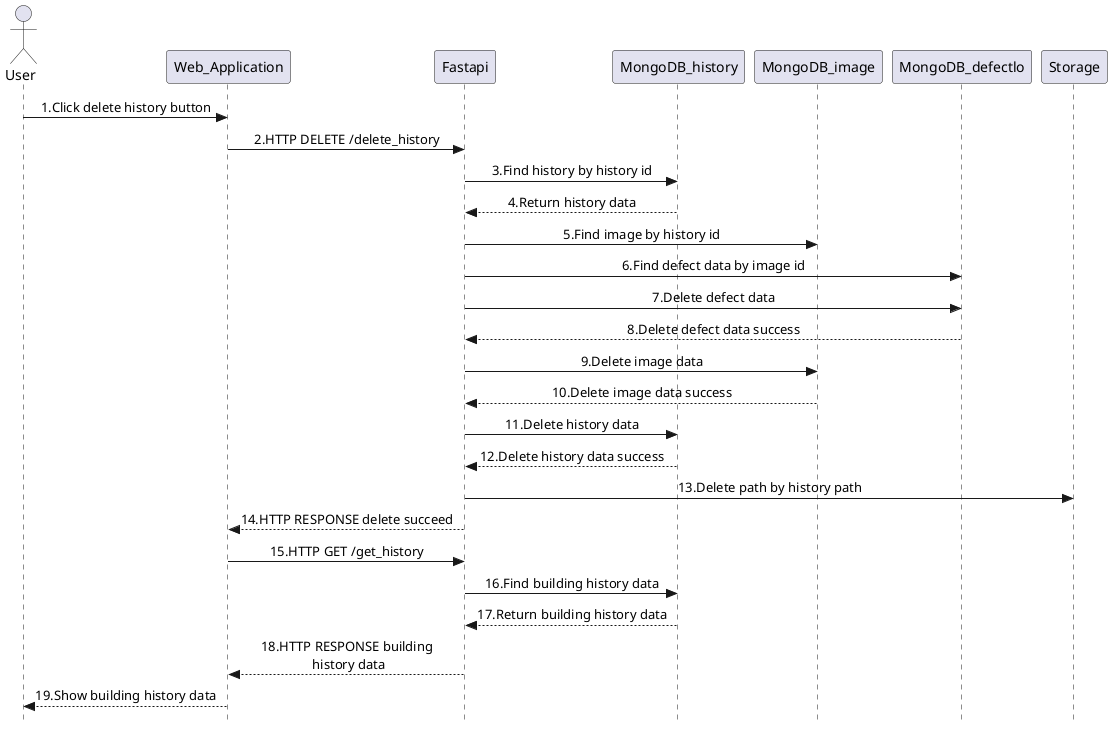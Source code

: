@startuml Roof_Surface_viewHistory
skinparam Style strictuml
skinparam SequenceMessageAlignment center
actor User as user
participant Web_Application as web_app
participant Fastapi as fastapi
participant MongoDB_history as history
participant MongoDB_image as image
participant MongoDB_defectlo as defect
participant Storage as storage
user -> web_app : 1.Click delete history button
web_app -> fastapi : 2.HTTP DELETE /delete_history
fastapi -> history : 3.Find history by history id
history --> fastapi : 4.Return history data
fastapi -> image : 5.Find image by history id
fastapi -> defect : 6.Find defect data by image id
fastapi -> defect : 7.Delete defect data
defect --> fastapi : 8.Delete defect data success
fastapi -> image : 9.Delete image data
image --> fastapi : 10.Delete image data success
fastapi -> history : 11.Delete history data
history --> fastapi : 12.Delete history data success 
fastapi -> storage : 13.Delete path by history path
fastapi --> web_app : 14.HTTP RESPONSE delete succeed
web_app -> fastapi : 15.HTTP GET /get_history
fastapi -> history : 16.Find building history data
history --> fastapi : 17.Return building history data
fastapi --> web_app : 18.HTTP RESPONSE building\n history data
web_app --> user : 19.Show building history data
@enduml